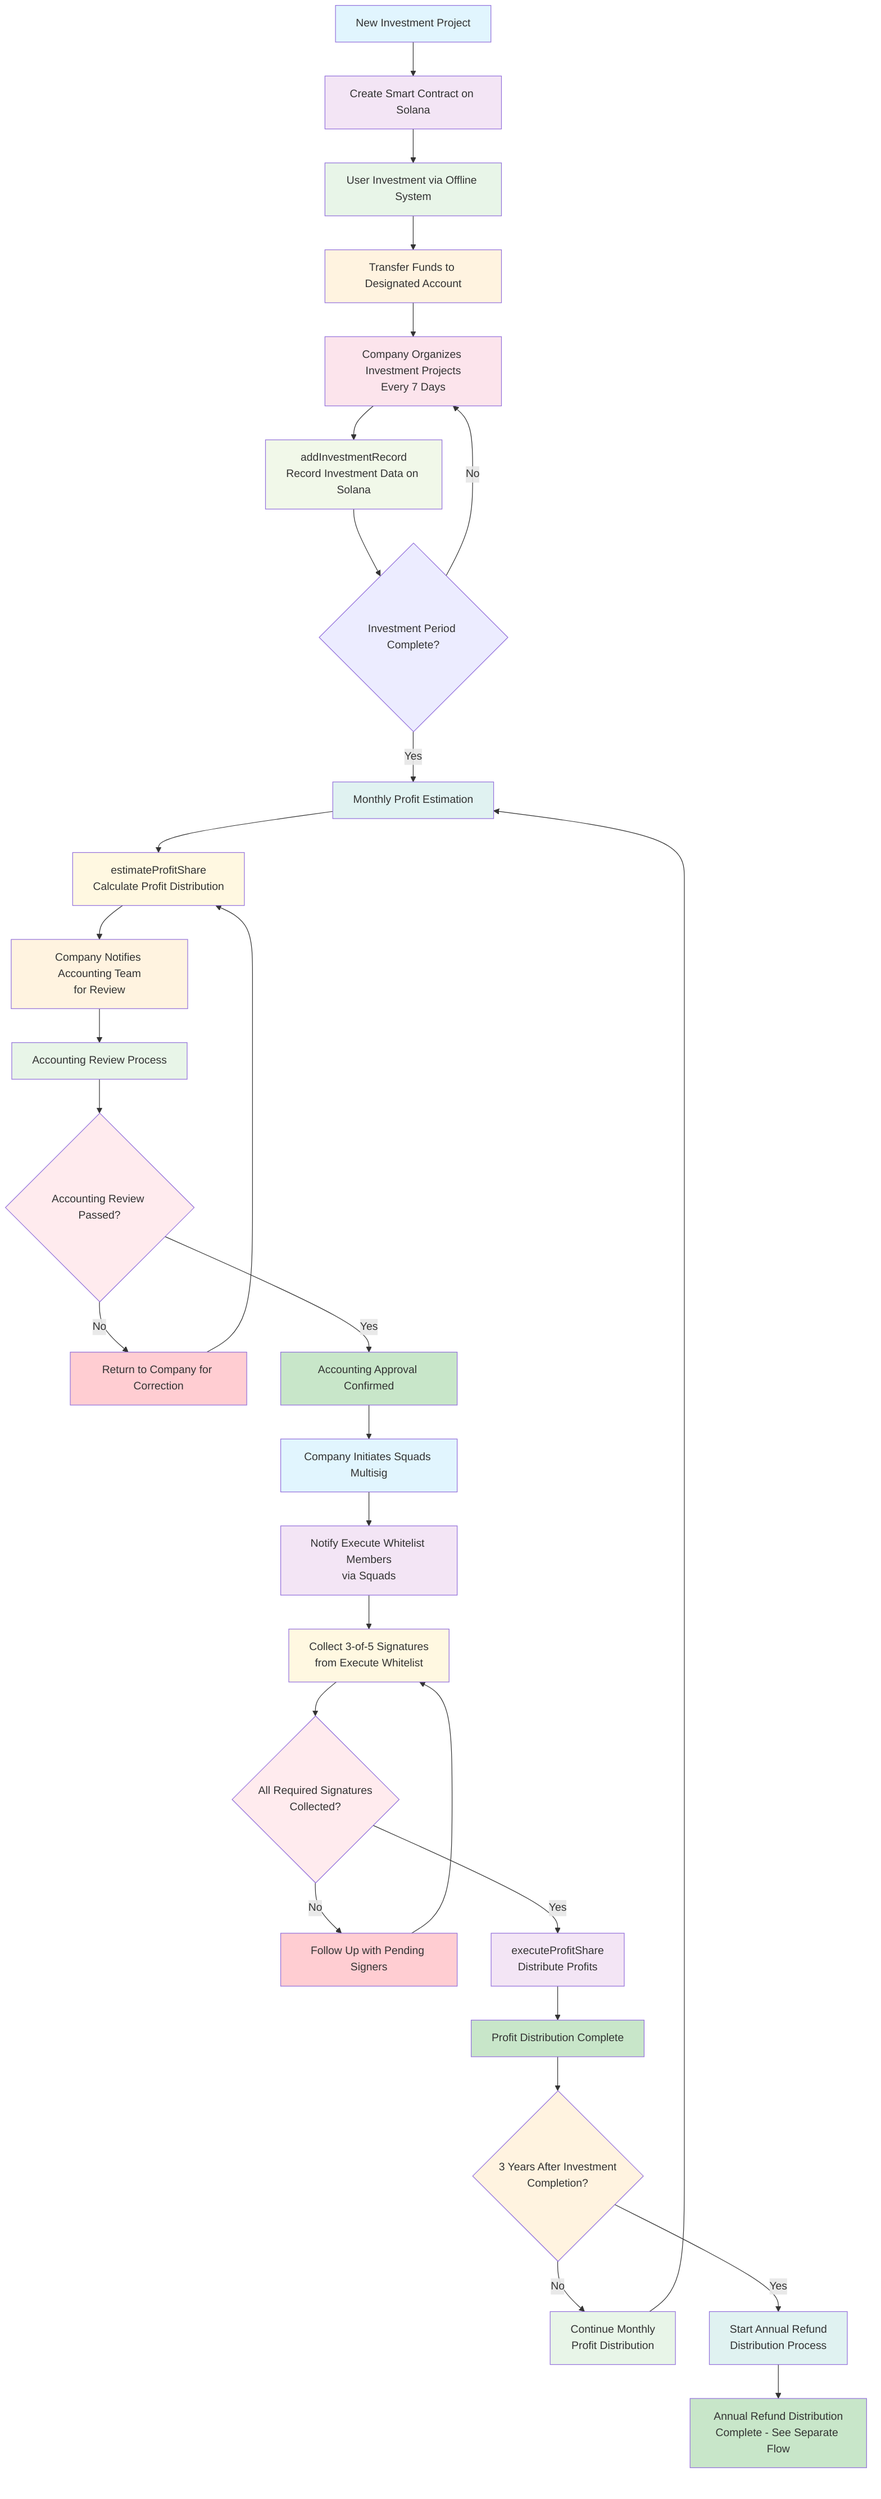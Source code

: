 flowchart TD
    A[New Investment Project] --> B[Create Smart Contract on Solana]
    B --> C[User Investment via Offline System]
    C --> D[Transfer Funds to Designated Account]
    D --> E[Company Organizes Investment Projects<br/>Every 7 Days]
    E --> F[addInvestmentRecord<br/>Record Investment Data on Solana]
    F --> G{Investment Period Complete?}
    G -->|No| E
    G -->|Yes| H[Monthly Profit Estimation]
    H --> I[estimateProfitShare<br/>Calculate Profit Distribution]
    I --> J[Company Notifies Accounting Team<br/>for Review]
    J --> K[Accounting Review Process]
    K --> L{Accounting Review Passed?}
    L -->|No| M[Return to Company for Correction]
    M --> I
    L -->|Yes| N[Accounting Approval Confirmed]
    N --> O[Company Initiates Squads Multisig]
    O --> P[Notify Execute Whitelist Members<br/>via Squads]
    P --> Q[Collect 3-of-5 Signatures<br/>from Execute Whitelist]
    Q --> R{All Required Signatures<br/>Collected?}
    R -->|No| S[Follow Up with Pending Signers]
    S --> Q
    R -->|Yes| T[executeProfitShare<br/>Distribute Profits]
    T --> U[Profit Distribution Complete]
    U --> V{3 Years After Investment<br/>Completion?}
    V -->|No| W[Continue Monthly<br/>Profit Distribution]
    W --> H
    V -->|Yes| X[Start Annual Refund<br/>Distribution Process]
    X --> Y[Annual Refund Distribution<br/>Complete - See Separate Flow]
    
    style A fill:#e1f5fe
    style B fill:#f3e5f5
    style C fill:#e8f5e8
    style D fill:#fff3e0
    style E fill:#fce4ec
    style F fill:#f1f8e9
    style H fill:#e0f2f1
    style I fill:#fff8e1
    style J fill:#fff3e0
    style K fill:#e8f5e8
    style L fill:#ffebee
    style M fill:#ffcdd2
    style N fill:#c8e6c9
    style O fill:#e1f5fe
    style P fill:#f3e5f5
    style Q fill:#fff8e1
    style R fill:#ffebee
    style S fill:#ffcdd2
    style T fill:#f3e5f5
    style U fill:#c8e6c9
    style V fill:#fff3e0
    style W fill:#e8f5e8
    style X fill:#e0f2f1
    style Y fill:#c8e6c9